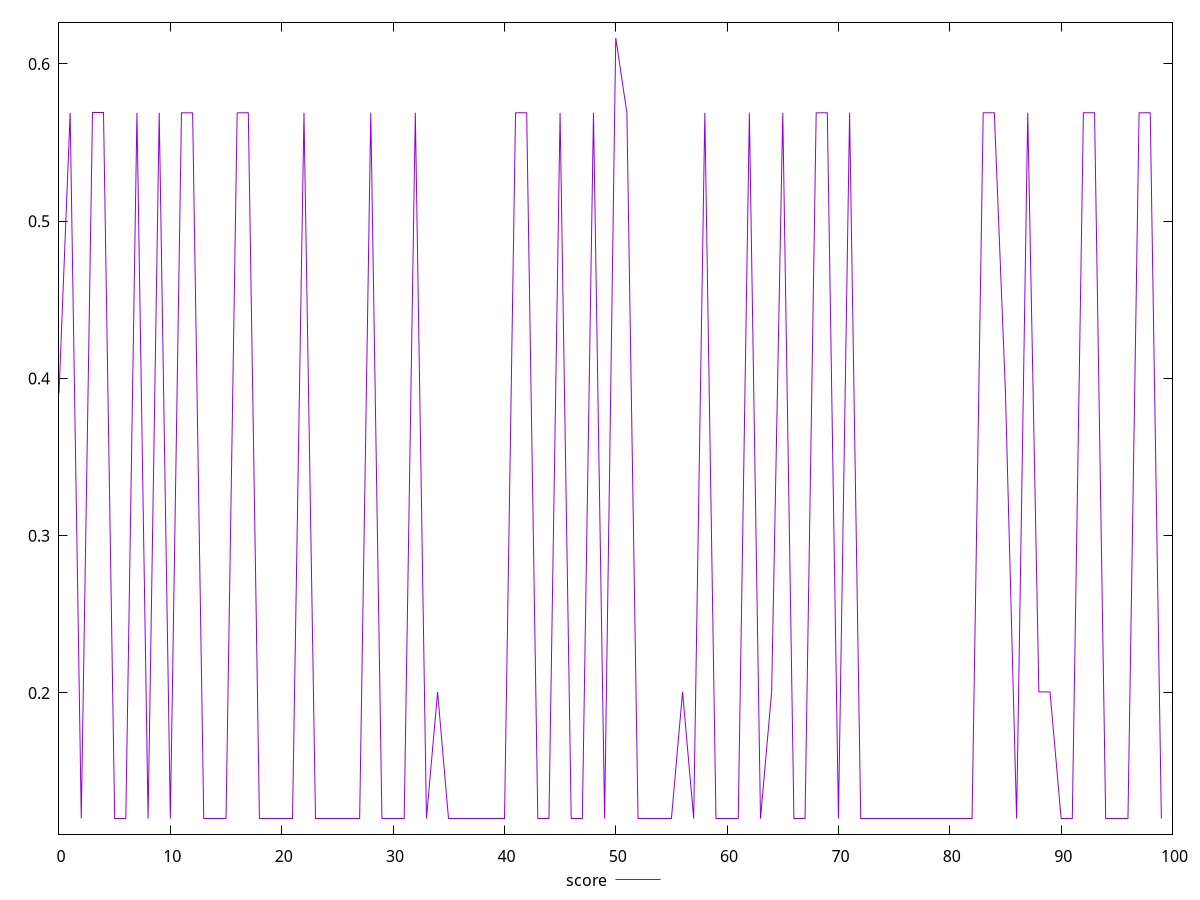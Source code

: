 reset
set terminal svg size 640, 490 enhanced background rgb 'white'
set output "reprap/cumulative-layout-shift/samples/pages/score/values.svg"

$score <<EOF
0 0.390600481264235
1 0.5689426830122603
2 0.12012837920341812
3 0.5689518661631368
4 0.5689518661631368
5 0.12012239637508093
6 0.12012659481575477
7 0.568883805569806
8 0.12012265877274908
9 0.5689518661631368
10 0.12012538774702203
11 0.5688989295946074
12 0.568907031880387
13 0.12012407573138717
14 0.12011211089848361
15 0.12012659481575477
16 0.5689145940953813
17 0.5689518661631368
18 0.12012239637508093
19 0.12012538774702203
20 0.12012538774702203
21 0.12012538774702203
22 0.568945113835011
23 0.12012407573138717
24 0.12012659481575477
25 0.12012706715074128
26 0.12011651883761654
27 0.12011179605270605
28 0.5689518661631368
29 0.12012108439648689
30 0.12012538774702203
31 0.12011814562338824
32 0.56896050923478
33 0.12012239637508093
34 0.20064404885511194
35 0.12012407573138717
36 0.12012538774702203
37 0.12011777828248232
38 0.12012113687531878
39 0.12012407573138717
40 0.12012538774702203
41 0.5689224264725372
42 0.5689518661631368
43 0.12011966747785252
44 0.12012407573138717
45 0.5689224264725372
46 0.1201241282117006
47 0.12011515445590654
48 0.5689518661631368
49 0.12012659481575477
50 0.616559429273424
51 0.5689364709466537
52 0.1201241282117006
53 0.12011966747785252
54 0.12012538774702203
55 0.12011966747785252
56 0.20063554595130828
57 0.12012538774702203
58 0.5689224264725372
59 0.12011966747785252
60 0.12011667626740596
61 0.12012659481575477
62 0.5689224264725372
63 0.12012360340973571
64 0.200638722813542
65 0.5689081121919914
66 0.12012538774702203
67 0.12011966747785252
68 0.568907031880387
69 0.56895807836048
70 0.12013005865455195
71 0.5689518661631368
72 0.12011966747785252
73 0.12012407573138717
74 0.12012659481575477
75 0.12011966747785252
76 0.12012837920341812
77 0.12011510198003778
78 0.12012538774702203
79 0.12012958630623005
80 0.12012538774702203
81 0.12012360340973571
82 0.12012538774702203
83 0.5689224264725372
84 0.5689518661631368
85 0.390600481264235
86 0.12012265877274908
87 0.5689272879905201
88 0.20063339692915655
89 0.20062807120195092
90 0.12012239637508093
91 0.12011090399475044
92 0.5689518661631368
93 0.5689378213911764
94 0.12012538774702203
95 0.12012239637508093
96 0.12011667626740596
97 0.5689210760566532
98 0.5689518661631368
99 0.12012659481575477
EOF

set key outside below
set yrange [0.11018193348917697:0.6264883997789975]

plot \
  $score title "score" with line, \


reset